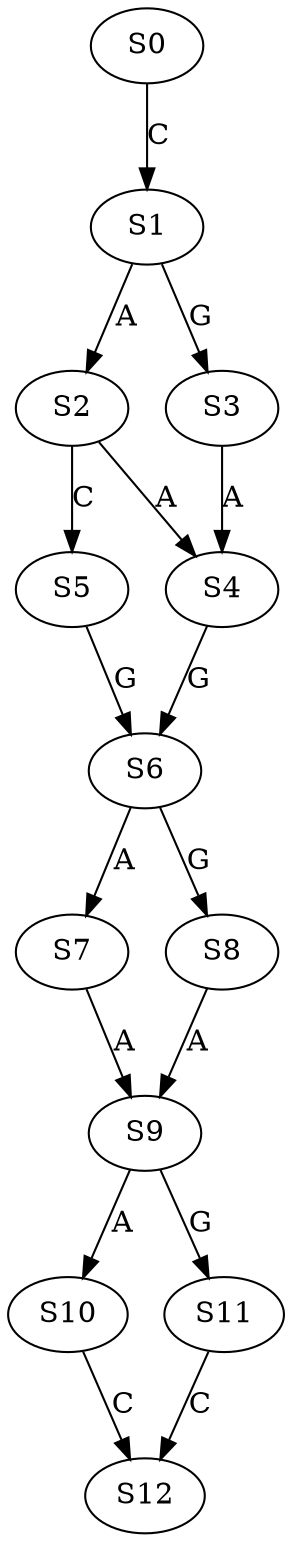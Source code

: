strict digraph  {
	S0 -> S1 [ label = C ];
	S1 -> S2 [ label = A ];
	S1 -> S3 [ label = G ];
	S2 -> S4 [ label = A ];
	S2 -> S5 [ label = C ];
	S3 -> S4 [ label = A ];
	S4 -> S6 [ label = G ];
	S5 -> S6 [ label = G ];
	S6 -> S7 [ label = A ];
	S6 -> S8 [ label = G ];
	S7 -> S9 [ label = A ];
	S8 -> S9 [ label = A ];
	S9 -> S10 [ label = A ];
	S9 -> S11 [ label = G ];
	S10 -> S12 [ label = C ];
	S11 -> S12 [ label = C ];
}
